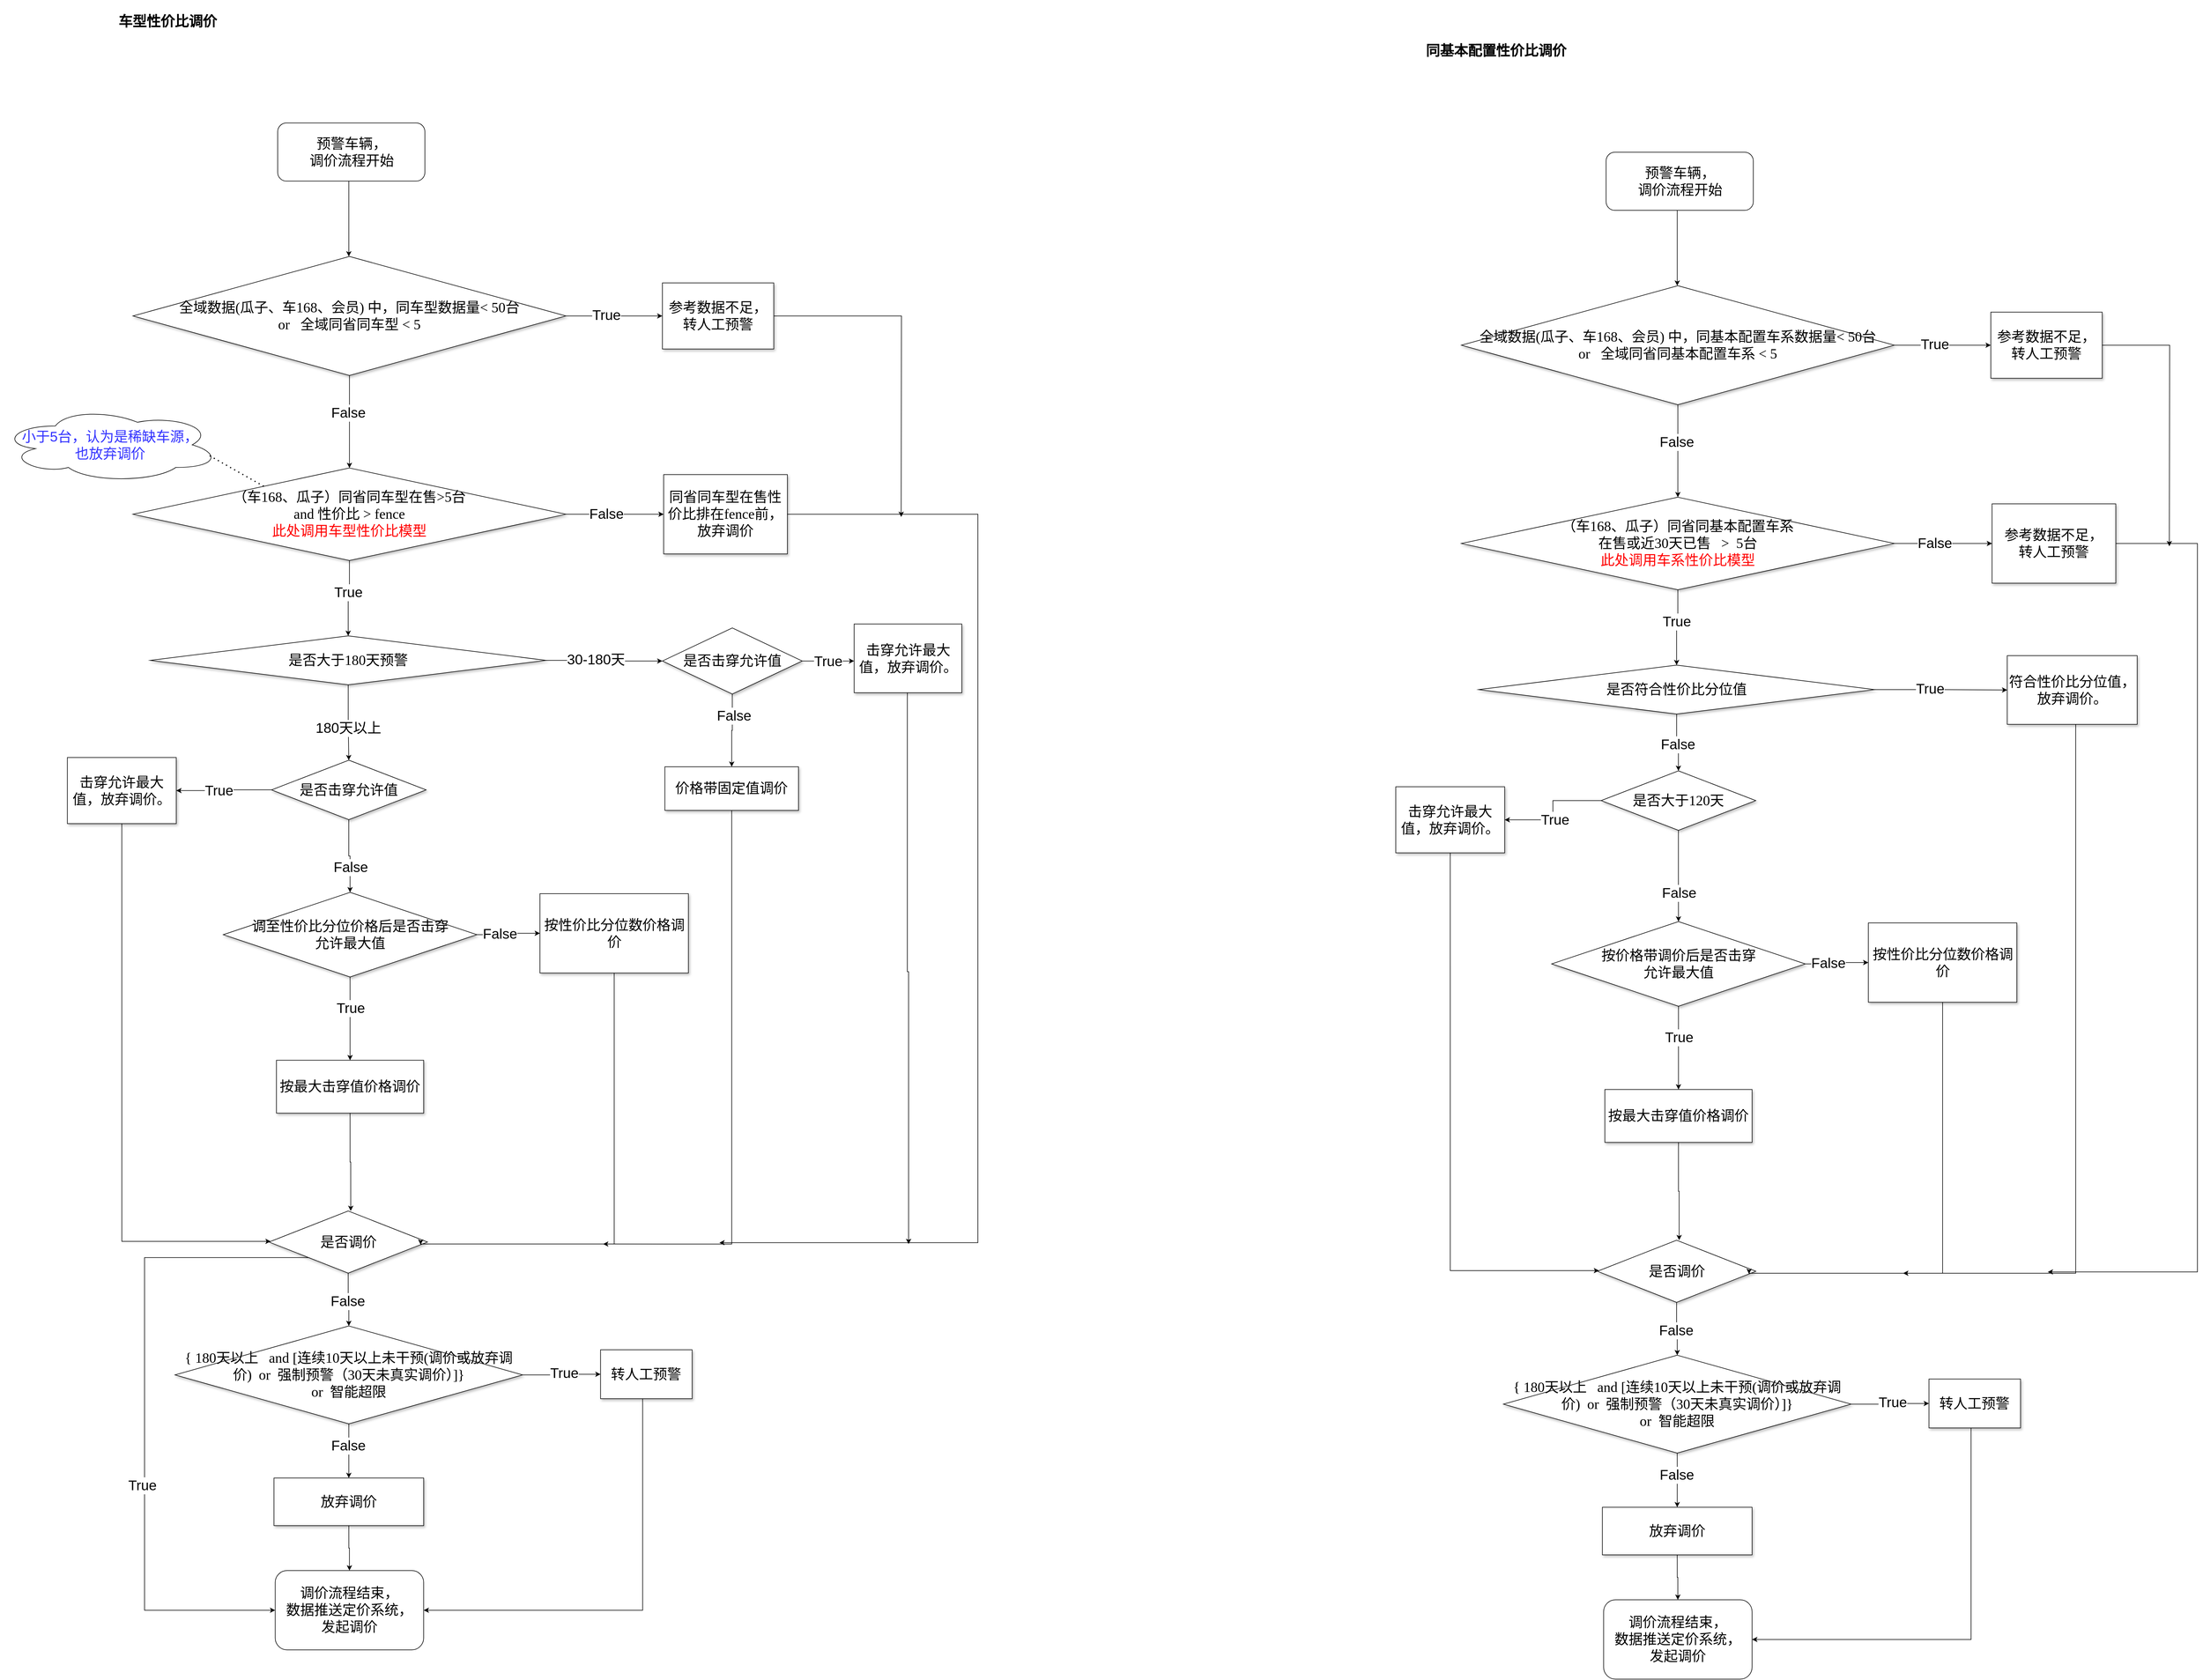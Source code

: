 <mxfile version="20.5.1" type="github">
  <diagram name="Page-1" id="edf60f1a-56cd-e834-aa8a-f176f3a09ee4">
    <mxGraphModel dx="1878" dy="873" grid="0" gridSize="10" guides="0" tooltips="1" connect="1" arrows="1" fold="1" page="1" pageScale="1" pageWidth="4681" pageHeight="3300" background="none" math="0" shadow="0">
      <root>
        <mxCell id="0" />
        <mxCell id="1" parent="0" />
        <mxCell id="SdQK8n64vFqggOD9HO_l-136" value="" style="group" vertex="1" connectable="0" parent="1">
          <mxGeometry x="263" y="201" width="1670" height="2821" as="geometry" />
        </mxCell>
        <mxCell id="SdQK8n64vFqggOD9HO_l-47" style="edgeStyle=orthogonalEdgeStyle;rounded=0;orthogonalLoop=1;jettySize=auto;html=1;" edge="1" parent="SdQK8n64vFqggOD9HO_l-136" source="CWp8jaPxUyu8LChF4jFp-1">
          <mxGeometry relative="1" as="geometry">
            <mxPoint x="1538.937" y="883.823" as="targetPoint" />
          </mxGeometry>
        </mxCell>
        <mxCell id="CWp8jaPxUyu8LChF4jFp-1" value="&lt;font style=&quot;font-size: 24px;&quot;&gt;参考数据不足，转人工预警&lt;/font&gt;" style="rounded=0;whiteSpace=wrap;html=1;shadow=1;labelBackgroundColor=none;strokeWidth=1;fontFamily=Verdana;fontSize=8;align=center;" parent="SdQK8n64vFqggOD9HO_l-136" vertex="1">
          <mxGeometry x="1130.949" y="483.729" width="190.253" height="113.021" as="geometry" />
        </mxCell>
        <mxCell id="CWp8jaPxUyu8LChF4jFp-14" style="edgeStyle=orthogonalEdgeStyle;rounded=0;orthogonalLoop=1;jettySize=auto;html=1;entryX=0.5;entryY=0;entryDx=0;entryDy=0;" parent="SdQK8n64vFqggOD9HO_l-136" source="CWp8jaPxUyu8LChF4jFp-2" edge="1">
          <mxGeometry relative="1" as="geometry">
            <mxPoint x="596.127" y="800.188" as="targetPoint" />
            <Array as="points">
              <mxPoint x="596.127" y="754.979" />
              <mxPoint x="596.127" y="754.979" />
            </Array>
          </mxGeometry>
        </mxCell>
        <mxCell id="CWp8jaPxUyu8LChF4jFp-15" value="&lt;font style=&quot;font-size: 24px;&quot;&gt;False&lt;/font&gt;" style="edgeLabel;html=1;align=center;verticalAlign=middle;resizable=0;points=[];" parent="CWp8jaPxUyu8LChF4jFp-14" vertex="1" connectable="0">
          <mxGeometry x="-0.309" relative="1" as="geometry">
            <mxPoint x="-2" y="9" as="offset" />
          </mxGeometry>
        </mxCell>
        <mxCell id="CWp8jaPxUyu8LChF4jFp-18" style="edgeStyle=orthogonalEdgeStyle;rounded=0;orthogonalLoop=1;jettySize=auto;html=1;" parent="SdQK8n64vFqggOD9HO_l-136" source="CWp8jaPxUyu8LChF4jFp-2" target="CWp8jaPxUyu8LChF4jFp-1" edge="1">
          <mxGeometry relative="1" as="geometry" />
        </mxCell>
        <mxCell id="CWp8jaPxUyu8LChF4jFp-19" value="&lt;font style=&quot;font-size: 24px;&quot;&gt;True&lt;/font&gt;" style="edgeLabel;html=1;align=center;verticalAlign=middle;resizable=0;points=[];" parent="CWp8jaPxUyu8LChF4jFp-18" vertex="1" connectable="0">
          <mxGeometry x="-0.171" y="1" relative="1" as="geometry">
            <mxPoint as="offset" />
          </mxGeometry>
        </mxCell>
        <mxCell id="CWp8jaPxUyu8LChF4jFp-2" value="&lt;font style=&quot;font-size: 24px;&quot;&gt;全域数据(瓜子、车168、会员) 中，同车型数据量&amp;lt; 50台&lt;br&gt;or&amp;nbsp; &amp;nbsp;全域同省同车型 &amp;lt; 5&lt;/font&gt;" style="rhombus;whiteSpace=wrap;html=1;rounded=0;shadow=1;labelBackgroundColor=none;strokeWidth=1;fontFamily=Verdana;fontSize=8;align=center;" parent="SdQK8n64vFqggOD9HO_l-136" vertex="1">
          <mxGeometry x="226.19" y="438.521" width="739.873" height="203.438" as="geometry" />
        </mxCell>
        <mxCell id="CWp8jaPxUyu8LChF4jFp-9" value="&lt;font style=&quot;font-size: 24px;&quot;&gt;（车168、瓜子）同省同车型在售&amp;gt;5台 &lt;br&gt;and 性价比 &amp;gt; fence&lt;br&gt;&lt;font color=&quot;#ff0000&quot;&gt;此处调用车型性价比模型&lt;/font&gt;&lt;/font&gt;" style="rhombus;whiteSpace=wrap;html=1;rounded=0;shadow=1;labelBackgroundColor=none;strokeWidth=1;fontFamily=Verdana;fontSize=8;align=center;" parent="SdQK8n64vFqggOD9HO_l-136" vertex="1">
          <mxGeometry x="226.19" y="800.188" width="739.873" height="158.229" as="geometry" />
        </mxCell>
        <mxCell id="CWp8jaPxUyu8LChF4jFp-17" value="" style="endArrow=classic;html=1;rounded=0;" parent="SdQK8n64vFqggOD9HO_l-136" edge="1">
          <mxGeometry width="50" height="50" relative="1" as="geometry">
            <mxPoint x="595.07" y="302.896" as="sourcePoint" />
            <mxPoint x="595.07" y="438.521" as="targetPoint" />
          </mxGeometry>
        </mxCell>
        <mxCell id="SdQK8n64vFqggOD9HO_l-41" style="edgeStyle=orthogonalEdgeStyle;rounded=0;orthogonalLoop=1;jettySize=auto;html=1;" edge="1" parent="SdQK8n64vFqggOD9HO_l-136" source="CWp8jaPxUyu8LChF4jFp-23">
          <mxGeometry relative="1" as="geometry">
            <mxPoint x="1228.19" y="2124.792" as="targetPoint" />
            <Array as="points">
              <mxPoint x="1670.0" y="879.302" />
              <mxPoint x="1670.0" y="2124.792" />
            </Array>
          </mxGeometry>
        </mxCell>
        <mxCell id="CWp8jaPxUyu8LChF4jFp-23" value="&lt;font style=&quot;font-size: 24px;&quot;&gt;同省同车型在售性价比排在fence前，放弃调价&lt;/font&gt;" style="rounded=0;whiteSpace=wrap;html=1;shadow=1;labelBackgroundColor=none;strokeWidth=1;fontFamily=Verdana;fontSize=8;align=center;" parent="SdQK8n64vFqggOD9HO_l-136" vertex="1">
          <mxGeometry x="1133.063" y="811.49" width="211.392" height="135.625" as="geometry" />
        </mxCell>
        <mxCell id="CWp8jaPxUyu8LChF4jFp-24" style="edgeStyle=orthogonalEdgeStyle;rounded=0;orthogonalLoop=1;jettySize=auto;html=1;exitX=1;exitY=0.5;exitDx=0;exitDy=0;" parent="SdQK8n64vFqggOD9HO_l-136" source="CWp8jaPxUyu8LChF4jFp-9" target="CWp8jaPxUyu8LChF4jFp-23" edge="1">
          <mxGeometry relative="1" as="geometry">
            <mxPoint x="1008.342" y="879.302" as="sourcePoint" />
          </mxGeometry>
        </mxCell>
        <mxCell id="CWp8jaPxUyu8LChF4jFp-25" value="&lt;font style=&quot;font-size: 24px;&quot;&gt;False&lt;/font&gt;" style="edgeLabel;html=1;align=center;verticalAlign=middle;resizable=0;points=[];" parent="CWp8jaPxUyu8LChF4jFp-24" vertex="1" connectable="0">
          <mxGeometry x="-0.171" y="1" relative="1" as="geometry">
            <mxPoint as="offset" />
          </mxGeometry>
        </mxCell>
        <mxCell id="SdQK8n64vFqggOD9HO_l-1" value="&lt;font style=&quot;font-size: 24px;&quot;&gt;是否大于180天预警&lt;/font&gt;" style="rhombus;whiteSpace=wrap;html=1;rounded=0;shadow=1;labelBackgroundColor=none;strokeWidth=1;fontFamily=Verdana;fontSize=8;align=center;" vertex="1" parent="SdQK8n64vFqggOD9HO_l-136">
          <mxGeometry x="255.785" y="1087.26" width="676.456" height="83.635" as="geometry" />
        </mxCell>
        <mxCell id="CWp8jaPxUyu8LChF4jFp-31" style="edgeStyle=orthogonalEdgeStyle;rounded=0;orthogonalLoop=1;jettySize=auto;html=1;exitX=0.5;exitY=1;exitDx=0;exitDy=0;fontColor=#3333FF;entryX=0.5;entryY=0;entryDx=0;entryDy=0;" parent="SdQK8n64vFqggOD9HO_l-136" source="CWp8jaPxUyu8LChF4jFp-9" edge="1" target="SdQK8n64vFqggOD9HO_l-1">
          <mxGeometry relative="1" as="geometry">
            <mxPoint x="596.127" y="1112.125" as="targetPoint" />
          </mxGeometry>
        </mxCell>
        <mxCell id="CWp8jaPxUyu8LChF4jFp-32" value="&lt;font style=&quot;font-size: 24px;&quot; color=&quot;#000000&quot;&gt;True&lt;/font&gt;" style="edgeLabel;html=1;align=center;verticalAlign=middle;resizable=0;points=[];fontColor=#3333FF;" parent="CWp8jaPxUyu8LChF4jFp-31" vertex="1" connectable="0">
          <mxGeometry x="-0.172" y="-2" relative="1" as="geometry">
            <mxPoint as="offset" />
          </mxGeometry>
        </mxCell>
        <mxCell id="SdQK8n64vFqggOD9HO_l-4" value="&lt;font style=&quot;font-size: 24px;&quot;&gt;是否击穿允许值&lt;/font&gt;" style="rhombus;whiteSpace=wrap;html=1;rounded=0;shadow=1;labelBackgroundColor=none;strokeWidth=1;fontFamily=Verdana;fontSize=8;align=center;" vertex="1" parent="SdQK8n64vFqggOD9HO_l-136">
          <mxGeometry x="1130.949" y="1073.698" width="238.873" height="113.021" as="geometry" />
        </mxCell>
        <mxCell id="SdQK8n64vFqggOD9HO_l-5" value="" style="edgeStyle=orthogonalEdgeStyle;rounded=0;orthogonalLoop=1;jettySize=auto;html=1;" edge="1" parent="SdQK8n64vFqggOD9HO_l-136" source="SdQK8n64vFqggOD9HO_l-1" target="SdQK8n64vFqggOD9HO_l-4">
          <mxGeometry relative="1" as="geometry" />
        </mxCell>
        <mxCell id="SdQK8n64vFqggOD9HO_l-6" value="&lt;font style=&quot;font-size: 24px;&quot;&gt;30-180天&lt;/font&gt;" style="edgeLabel;html=1;align=center;verticalAlign=middle;resizable=0;points=[];" vertex="1" connectable="0" parent="SdQK8n64vFqggOD9HO_l-5">
          <mxGeometry x="-0.256" relative="1" as="geometry">
            <mxPoint x="10" y="-1" as="offset" />
          </mxGeometry>
        </mxCell>
        <mxCell id="SdQK8n64vFqggOD9HO_l-44" style="edgeStyle=orthogonalEdgeStyle;rounded=0;orthogonalLoop=1;jettySize=auto;html=1;" edge="1" parent="SdQK8n64vFqggOD9HO_l-136" source="SdQK8n64vFqggOD9HO_l-7">
          <mxGeometry relative="1" as="geometry">
            <mxPoint x="1551.62" y="2127.052" as="targetPoint" />
            <Array as="points">
              <mxPoint x="1549.506" y="1661.406" />
            </Array>
          </mxGeometry>
        </mxCell>
        <mxCell id="SdQK8n64vFqggOD9HO_l-7" value="&lt;font style=&quot;font-size: 24px;&quot;&gt;击穿允许最大值，放弃调价。&lt;/font&gt;" style="whiteSpace=wrap;html=1;fontSize=8;fontFamily=Verdana;rounded=0;shadow=1;labelBackgroundColor=none;strokeWidth=1;" vertex="1" parent="SdQK8n64vFqggOD9HO_l-136">
          <mxGeometry x="1458.608" y="1066.917" width="183.911" height="117.542" as="geometry" />
        </mxCell>
        <mxCell id="SdQK8n64vFqggOD9HO_l-8" value="" style="edgeStyle=orthogonalEdgeStyle;rounded=0;orthogonalLoop=1;jettySize=auto;html=1;" edge="1" parent="SdQK8n64vFqggOD9HO_l-136" source="SdQK8n64vFqggOD9HO_l-4" target="SdQK8n64vFqggOD9HO_l-7">
          <mxGeometry relative="1" as="geometry">
            <Array as="points">
              <mxPoint x="1473.405" y="1130.208" />
              <mxPoint x="1473.405" y="1130.208" />
            </Array>
          </mxGeometry>
        </mxCell>
        <mxCell id="SdQK8n64vFqggOD9HO_l-12" value="&lt;font style=&quot;font-size: 24px;&quot;&gt;True&lt;/font&gt;" style="edgeLabel;html=1;align=center;verticalAlign=middle;resizable=0;points=[];" vertex="1" connectable="0" parent="SdQK8n64vFqggOD9HO_l-8">
          <mxGeometry x="0.283" relative="1" as="geometry">
            <mxPoint x="-13" y="1" as="offset" />
          </mxGeometry>
        </mxCell>
        <mxCell id="SdQK8n64vFqggOD9HO_l-40" style="edgeStyle=orthogonalEdgeStyle;rounded=0;orthogonalLoop=1;jettySize=auto;html=1;" edge="1" parent="SdQK8n64vFqggOD9HO_l-136" source="SdQK8n64vFqggOD9HO_l-9">
          <mxGeometry relative="1" as="geometry">
            <mxPoint x="1029.481" y="2127.052" as="targetPoint" />
            <Array as="points">
              <mxPoint x="1249.329" y="1885.188" />
              <mxPoint x="1249.329" y="1885.188" />
            </Array>
          </mxGeometry>
        </mxCell>
        <mxCell id="SdQK8n64vFqggOD9HO_l-9" value="&lt;font style=&quot;font-size: 24px;&quot;&gt;价格带固定值调价&lt;/font&gt;" style="whiteSpace=wrap;html=1;fontSize=8;fontFamily=Verdana;rounded=0;shadow=1;labelBackgroundColor=none;strokeWidth=1;" vertex="1" parent="SdQK8n64vFqggOD9HO_l-136">
          <mxGeometry x="1135.177" y="1311.042" width="228.304" height="74.594" as="geometry" />
        </mxCell>
        <mxCell id="SdQK8n64vFqggOD9HO_l-10" value="" style="edgeStyle=orthogonalEdgeStyle;rounded=0;orthogonalLoop=1;jettySize=auto;html=1;" edge="1" parent="SdQK8n64vFqggOD9HO_l-136" source="SdQK8n64vFqggOD9HO_l-4" target="SdQK8n64vFqggOD9HO_l-9">
          <mxGeometry relative="1" as="geometry" />
        </mxCell>
        <mxCell id="SdQK8n64vFqggOD9HO_l-13" value="&lt;font style=&quot;font-size: 24px;&quot;&gt;False&lt;/font&gt;" style="edgeLabel;html=1;align=center;verticalAlign=middle;resizable=0;points=[];" vertex="1" connectable="0" parent="SdQK8n64vFqggOD9HO_l-10">
          <mxGeometry x="-0.409" y="2" relative="1" as="geometry">
            <mxPoint as="offset" />
          </mxGeometry>
        </mxCell>
        <mxCell id="SdQK8n64vFqggOD9HO_l-15" value="&lt;font style=&quot;font-size: 24px;&quot;&gt;预警车辆，&lt;br&gt;调价流程开始&lt;/font&gt;" style="rounded=1;whiteSpace=wrap;html=1;" vertex="1" parent="SdQK8n64vFqggOD9HO_l-136">
          <mxGeometry x="473.519" y="210.219" width="251.557" height="99.458" as="geometry" />
        </mxCell>
        <mxCell id="SdQK8n64vFqggOD9HO_l-16" value="&lt;font style=&quot;font-size: 24px;&quot;&gt;是否击穿允许值&lt;/font&gt;" style="rhombus;whiteSpace=wrap;html=1;rounded=0;shadow=1;labelBackgroundColor=none;strokeWidth=1;fontFamily=Verdana;fontSize=8;align=center;" vertex="1" parent="SdQK8n64vFqggOD9HO_l-136">
          <mxGeometry x="462.949" y="1299.74" width="264.241" height="101.719" as="geometry" />
        </mxCell>
        <mxCell id="SdQK8n64vFqggOD9HO_l-17" value="" style="edgeStyle=orthogonalEdgeStyle;rounded=0;orthogonalLoop=1;jettySize=auto;html=1;" edge="1" parent="SdQK8n64vFqggOD9HO_l-136" source="SdQK8n64vFqggOD9HO_l-1" target="SdQK8n64vFqggOD9HO_l-16">
          <mxGeometry relative="1" as="geometry" />
        </mxCell>
        <mxCell id="SdQK8n64vFqggOD9HO_l-20" value="&lt;font style=&quot;font-size: 24px;&quot;&gt;180天以上&lt;/font&gt;" style="edgeLabel;html=1;align=center;verticalAlign=middle;resizable=0;points=[];" vertex="1" connectable="0" parent="SdQK8n64vFqggOD9HO_l-17">
          <mxGeometry x="0.35" y="-2" relative="1" as="geometry">
            <mxPoint x="1" y="-13" as="offset" />
          </mxGeometry>
        </mxCell>
        <mxCell id="SdQK8n64vFqggOD9HO_l-21" value="&lt;font style=&quot;font-size: 24px;&quot;&gt;击穿允许最大值，放弃调价。&lt;/font&gt;" style="whiteSpace=wrap;html=1;fontSize=8;fontFamily=Verdana;rounded=0;shadow=1;labelBackgroundColor=none;strokeWidth=1;" vertex="1" parent="SdQK8n64vFqggOD9HO_l-136">
          <mxGeometry x="114.152" y="1295.219" width="186.025" height="113.021" as="geometry" />
        </mxCell>
        <mxCell id="SdQK8n64vFqggOD9HO_l-22" value="" style="edgeStyle=orthogonalEdgeStyle;rounded=0;orthogonalLoop=1;jettySize=auto;html=1;" edge="1" parent="SdQK8n64vFqggOD9HO_l-136" source="SdQK8n64vFqggOD9HO_l-16" target="SdQK8n64vFqggOD9HO_l-21">
          <mxGeometry relative="1" as="geometry" />
        </mxCell>
        <mxCell id="SdQK8n64vFqggOD9HO_l-24" value="&lt;font style=&quot;font-size: 24px;&quot;&gt;True&lt;/font&gt;" style="edgeLabel;html=1;align=center;verticalAlign=middle;resizable=0;points=[];" vertex="1" connectable="0" parent="SdQK8n64vFqggOD9HO_l-22">
          <mxGeometry x="0.269" y="2" relative="1" as="geometry">
            <mxPoint x="13" y="-2" as="offset" />
          </mxGeometry>
        </mxCell>
        <mxCell id="SdQK8n64vFqggOD9HO_l-25" value="&lt;font style=&quot;font-size: 24px;&quot;&gt;调至性价比分位价格后是否击穿&lt;br&gt;允许最大值&lt;/font&gt;" style="rhombus;whiteSpace=wrap;html=1;rounded=0;shadow=1;labelBackgroundColor=none;strokeWidth=1;fontFamily=Verdana;fontSize=8;align=center;" vertex="1" parent="SdQK8n64vFqggOD9HO_l-136">
          <mxGeometry x="380.506" y="1525.781" width="433.354" height="144.667" as="geometry" />
        </mxCell>
        <mxCell id="SdQK8n64vFqggOD9HO_l-26" value="" style="edgeStyle=orthogonalEdgeStyle;rounded=0;orthogonalLoop=1;jettySize=auto;html=1;" edge="1" parent="SdQK8n64vFqggOD9HO_l-136" source="SdQK8n64vFqggOD9HO_l-16" target="SdQK8n64vFqggOD9HO_l-25">
          <mxGeometry relative="1" as="geometry" />
        </mxCell>
        <mxCell id="SdQK8n64vFqggOD9HO_l-28" value="&lt;font style=&quot;font-size: 24px;&quot;&gt;False&lt;/font&gt;" style="edgeLabel;html=1;align=center;verticalAlign=middle;resizable=0;points=[];" vertex="1" connectable="0" parent="SdQK8n64vFqggOD9HO_l-26">
          <mxGeometry x="0.619" y="2" relative="1" as="geometry">
            <mxPoint x="-1" y="-19" as="offset" />
          </mxGeometry>
        </mxCell>
        <mxCell id="SdQK8n64vFqggOD9HO_l-29" value="&lt;font style=&quot;font-size: 24px;&quot;&gt;按性价比分位数价格调价&lt;/font&gt;" style="whiteSpace=wrap;html=1;fontSize=8;fontFamily=Verdana;rounded=0;shadow=1;labelBackgroundColor=none;strokeWidth=1;" vertex="1" parent="SdQK8n64vFqggOD9HO_l-136">
          <mxGeometry x="921.671" y="1528.042" width="253.671" height="135.625" as="geometry" />
        </mxCell>
        <mxCell id="SdQK8n64vFqggOD9HO_l-30" value="" style="edgeStyle=orthogonalEdgeStyle;rounded=0;orthogonalLoop=1;jettySize=auto;html=1;" edge="1" parent="SdQK8n64vFqggOD9HO_l-136" source="SdQK8n64vFqggOD9HO_l-25" target="SdQK8n64vFqggOD9HO_l-29">
          <mxGeometry relative="1" as="geometry" />
        </mxCell>
        <mxCell id="SdQK8n64vFqggOD9HO_l-33" value="&lt;font style=&quot;font-size: 24px;&quot;&gt;False&lt;/font&gt;" style="edgeLabel;html=1;align=center;verticalAlign=middle;resizable=0;points=[];" vertex="1" connectable="0" parent="SdQK8n64vFqggOD9HO_l-30">
          <mxGeometry x="-0.42" y="-4" relative="1" as="geometry">
            <mxPoint x="7" y="-5" as="offset" />
          </mxGeometry>
        </mxCell>
        <mxCell id="SdQK8n64vFqggOD9HO_l-31" value="&lt;font style=&quot;font-size: 24px;&quot;&gt;按最大击穿值价格调价&lt;/font&gt;" style="whiteSpace=wrap;html=1;fontSize=8;fontFamily=Verdana;rounded=0;shadow=1;labelBackgroundColor=none;strokeWidth=1;" vertex="1" parent="SdQK8n64vFqggOD9HO_l-136">
          <mxGeometry x="471.405" y="1812.854" width="251.557" height="90.417" as="geometry" />
        </mxCell>
        <mxCell id="SdQK8n64vFqggOD9HO_l-32" value="" style="edgeStyle=orthogonalEdgeStyle;rounded=0;orthogonalLoop=1;jettySize=auto;html=1;" edge="1" parent="SdQK8n64vFqggOD9HO_l-136" source="SdQK8n64vFqggOD9HO_l-25" target="SdQK8n64vFqggOD9HO_l-31">
          <mxGeometry relative="1" as="geometry" />
        </mxCell>
        <mxCell id="SdQK8n64vFqggOD9HO_l-35" value="&lt;font style=&quot;font-size: 24px;&quot;&gt;True&lt;/font&gt;" style="edgeLabel;html=1;align=center;verticalAlign=middle;resizable=0;points=[];" vertex="1" connectable="0" parent="SdQK8n64vFqggOD9HO_l-32">
          <mxGeometry x="-0.381" y="2" relative="1" as="geometry">
            <mxPoint x="-1" y="9" as="offset" />
          </mxGeometry>
        </mxCell>
        <mxCell id="SdQK8n64vFqggOD9HO_l-51" value="&lt;font style=&quot;font-size: 24px;&quot;&gt;是否调价&lt;/font&gt;" style="rhombus;whiteSpace=wrap;html=1;rounded=0;shadow=1;labelBackgroundColor=none;strokeWidth=1;fontFamily=Verdana;fontSize=8;align=center;" vertex="1" parent="SdQK8n64vFqggOD9HO_l-136">
          <mxGeometry x="458.722" y="2070.542" width="270.582" height="106.24" as="geometry" />
        </mxCell>
        <mxCell id="SdQK8n64vFqggOD9HO_l-38" style="edgeStyle=orthogonalEdgeStyle;rounded=0;orthogonalLoop=1;jettySize=auto;html=1;exitX=0.5;exitY=1;exitDx=0;exitDy=0;" edge="1" parent="SdQK8n64vFqggOD9HO_l-136" source="SdQK8n64vFqggOD9HO_l-21" target="SdQK8n64vFqggOD9HO_l-51">
          <mxGeometry relative="1" as="geometry">
            <mxPoint x="401.646" y="2122.531" as="targetPoint" />
            <Array as="points">
              <mxPoint x="207.165" y="2122.531" />
            </Array>
          </mxGeometry>
        </mxCell>
        <mxCell id="SdQK8n64vFqggOD9HO_l-39" style="edgeStyle=orthogonalEdgeStyle;rounded=0;orthogonalLoop=1;jettySize=auto;html=1;entryX=0.957;entryY=0.542;entryDx=0;entryDy=0;entryPerimeter=0;" edge="1" parent="SdQK8n64vFqggOD9HO_l-136" source="SdQK8n64vFqggOD9HO_l-29" target="SdQK8n64vFqggOD9HO_l-51">
          <mxGeometry relative="1" as="geometry">
            <mxPoint x="724.019" y="2129.312" as="targetPoint" />
            <Array as="points">
              <mxPoint x="1048.506" y="2127.052" />
            </Array>
          </mxGeometry>
        </mxCell>
        <mxCell id="SdQK8n64vFqggOD9HO_l-37" value="" style="edgeStyle=orthogonalEdgeStyle;rounded=0;orthogonalLoop=1;jettySize=auto;html=1;entryX=0.516;entryY=0;entryDx=0;entryDy=0;entryPerimeter=0;" edge="1" parent="SdQK8n64vFqggOD9HO_l-136" source="SdQK8n64vFqggOD9HO_l-31" target="SdQK8n64vFqggOD9HO_l-51">
          <mxGeometry relative="1" as="geometry">
            <mxPoint x="597.184" y="2061.5" as="targetPoint" />
          </mxGeometry>
        </mxCell>
        <mxCell id="SdQK8n64vFqggOD9HO_l-57" value="&lt;span style=&quot;&quot;&gt;&lt;font style=&quot;font-size: 24px;&quot;&gt;{ 180天以上&amp;nbsp; &amp;nbsp;and [连续10天以上未干预(调价或放弃调价)&amp;nbsp; or&amp;nbsp; 强制预警（30天未真实调价）]}&lt;br&gt;or&amp;nbsp; 智能超限&lt;/font&gt;&lt;br&gt;&lt;/span&gt;" style="rhombus;whiteSpace=wrap;html=1;rounded=0;shadow=1;labelBackgroundColor=none;strokeWidth=1;fontFamily=Verdana;fontSize=8;align=center;" vertex="1" parent="SdQK8n64vFqggOD9HO_l-136">
          <mxGeometry x="298.063" y="2267.198" width="594.013" height="167.271" as="geometry" />
        </mxCell>
        <mxCell id="SdQK8n64vFqggOD9HO_l-54" value="" style="edgeStyle=orthogonalEdgeStyle;rounded=0;orthogonalLoop=1;jettySize=auto;html=1;entryX=0.5;entryY=0;entryDx=0;entryDy=0;" edge="1" parent="SdQK8n64vFqggOD9HO_l-136" source="SdQK8n64vFqggOD9HO_l-51" target="SdQK8n64vFqggOD9HO_l-57">
          <mxGeometry relative="1" as="geometry">
            <mxPoint x="594.472" y="2294.323" as="targetPoint" />
          </mxGeometry>
        </mxCell>
        <mxCell id="SdQK8n64vFqggOD9HO_l-55" value="&lt;font style=&quot;font-size: 24px;&quot;&gt;False&lt;/font&gt;" style="edgeLabel;html=1;align=center;verticalAlign=middle;resizable=0;points=[];" vertex="1" connectable="0" parent="SdQK8n64vFqggOD9HO_l-54">
          <mxGeometry x="0.308" y="-2" relative="1" as="geometry">
            <mxPoint y="-11" as="offset" />
          </mxGeometry>
        </mxCell>
        <mxCell id="SdQK8n64vFqggOD9HO_l-58" value="&lt;font style=&quot;font-size: 24px;&quot;&gt;转人工预警&lt;/font&gt;" style="whiteSpace=wrap;html=1;fontSize=8;fontFamily=Verdana;rounded=0;shadow=1;labelBackgroundColor=none;strokeWidth=1;" vertex="1" parent="SdQK8n64vFqggOD9HO_l-136">
          <mxGeometry x="1025.253" y="2307.885" width="156.43" height="83.635" as="geometry" />
        </mxCell>
        <mxCell id="SdQK8n64vFqggOD9HO_l-59" value="" style="edgeStyle=orthogonalEdgeStyle;rounded=0;orthogonalLoop=1;jettySize=auto;html=1;" edge="1" parent="SdQK8n64vFqggOD9HO_l-136" source="SdQK8n64vFqggOD9HO_l-57" target="SdQK8n64vFqggOD9HO_l-58">
          <mxGeometry relative="1" as="geometry" />
        </mxCell>
        <mxCell id="SdQK8n64vFqggOD9HO_l-62" value="&lt;font style=&quot;font-size: 24px;&quot;&gt;True&lt;/font&gt;" style="edgeLabel;html=1;align=center;verticalAlign=middle;resizable=0;points=[];" vertex="1" connectable="0" parent="SdQK8n64vFqggOD9HO_l-59">
          <mxGeometry x="0.165" y="2" relative="1" as="geometry">
            <mxPoint x="-7" as="offset" />
          </mxGeometry>
        </mxCell>
        <mxCell id="SdQK8n64vFqggOD9HO_l-60" value="&lt;font style=&quot;font-size: 24px;&quot;&gt;放弃调价&lt;/font&gt;" style="whiteSpace=wrap;html=1;fontSize=8;fontFamily=Verdana;rounded=0;shadow=1;labelBackgroundColor=none;strokeWidth=1;" vertex="1" parent="SdQK8n64vFqggOD9HO_l-136">
          <mxGeometry x="467.177" y="2527.146" width="255.785" height="81.375" as="geometry" />
        </mxCell>
        <mxCell id="SdQK8n64vFqggOD9HO_l-61" value="" style="edgeStyle=orthogonalEdgeStyle;rounded=0;orthogonalLoop=1;jettySize=auto;html=1;" edge="1" parent="SdQK8n64vFqggOD9HO_l-136" source="SdQK8n64vFqggOD9HO_l-57" target="SdQK8n64vFqggOD9HO_l-60">
          <mxGeometry relative="1" as="geometry" />
        </mxCell>
        <mxCell id="SdQK8n64vFqggOD9HO_l-63" value="&lt;font style=&quot;font-size: 24px;&quot;&gt;False&lt;/font&gt;" style="edgeLabel;html=1;align=center;verticalAlign=middle;resizable=0;points=[];" vertex="1" connectable="0" parent="SdQK8n64vFqggOD9HO_l-61">
          <mxGeometry x="-0.287" y="3" relative="1" as="geometry">
            <mxPoint x="-4" y="4" as="offset" />
          </mxGeometry>
        </mxCell>
        <mxCell id="SdQK8n64vFqggOD9HO_l-65" value="&lt;font style=&quot;font-size: 24px;&quot;&gt;调价流程结束，&lt;br&gt;数据推送定价系统，&lt;br&gt;发起调价&lt;/font&gt;" style="rounded=1;whiteSpace=wrap;html=1;" vertex="1" parent="SdQK8n64vFqggOD9HO_l-136">
          <mxGeometry x="469.291" y="2685.375" width="253.671" height="135.625" as="geometry" />
        </mxCell>
        <mxCell id="SdQK8n64vFqggOD9HO_l-69" style="edgeStyle=orthogonalEdgeStyle;rounded=0;orthogonalLoop=1;jettySize=auto;html=1;entryX=1;entryY=0.5;entryDx=0;entryDy=0;" edge="1" parent="SdQK8n64vFqggOD9HO_l-136" source="SdQK8n64vFqggOD9HO_l-58" target="SdQK8n64vFqggOD9HO_l-65">
          <mxGeometry relative="1" as="geometry">
            <Array as="points">
              <mxPoint x="1097.127" y="2753.188" />
            </Array>
          </mxGeometry>
        </mxCell>
        <mxCell id="SdQK8n64vFqggOD9HO_l-66" style="edgeStyle=orthogonalEdgeStyle;rounded=0;orthogonalLoop=1;jettySize=auto;html=1;exitX=0.5;exitY=1;exitDx=0;exitDy=0;entryX=0.5;entryY=0;entryDx=0;entryDy=0;" edge="1" parent="SdQK8n64vFqggOD9HO_l-136" source="SdQK8n64vFqggOD9HO_l-60" target="SdQK8n64vFqggOD9HO_l-65">
          <mxGeometry relative="1" as="geometry" />
        </mxCell>
        <mxCell id="SdQK8n64vFqggOD9HO_l-132" value="&lt;font style=&quot;font-size: 24px;&quot;&gt;&lt;span style=&quot;color: rgb(51, 51, 255);&quot;&gt;小于5台，认为是稀缺车源，&lt;/span&gt;&lt;br style=&quot;color: rgb(51, 51, 255);&quot;&gt;&lt;span style=&quot;color: rgb(51, 51, 255);&quot;&gt;也放弃调价&lt;/span&gt;&lt;/font&gt;" style="ellipse;shape=cloud;whiteSpace=wrap;html=1;fontColor=#FF0000;" vertex="1" parent="SdQK8n64vFqggOD9HO_l-136">
          <mxGeometry y="696.208" width="374.165" height="128.844" as="geometry" />
        </mxCell>
        <mxCell id="SdQK8n64vFqggOD9HO_l-133" value="" style="endArrow=none;dashed=1;html=1;dashPattern=1 3;strokeWidth=2;rounded=0;fontColor=#FF0000;exitX=0.955;exitY=0.645;exitDx=0;exitDy=0;exitPerimeter=0;entryX=0.306;entryY=0.208;entryDx=0;entryDy=0;entryPerimeter=0;" edge="1" parent="SdQK8n64vFqggOD9HO_l-136" source="SdQK8n64vFqggOD9HO_l-132" target="CWp8jaPxUyu8LChF4jFp-9">
          <mxGeometry width="50" height="50" relative="1" as="geometry">
            <mxPoint x="401.646" y="818.271" as="sourcePoint" />
            <mxPoint x="507.342" y="705.25" as="targetPoint" />
          </mxGeometry>
        </mxCell>
        <mxCell id="SdQK8n64vFqggOD9HO_l-134" value="&lt;h1&gt;&lt;font color=&quot;#000000&quot;&gt;车型性价比调价&lt;/font&gt;&lt;/h1&gt;" style="text;html=1;align=center;verticalAlign=middle;resizable=0;points=[];autosize=1;strokeColor=none;fillColor=none;fontColor=#FF0000;" vertex="1" parent="SdQK8n64vFqggOD9HO_l-136">
          <mxGeometry x="192.367" width="186" height="73" as="geometry" />
        </mxCell>
        <mxCell id="SdQK8n64vFqggOD9HO_l-327" style="edgeStyle=orthogonalEdgeStyle;rounded=0;orthogonalLoop=1;jettySize=auto;html=1;exitX=0;exitY=1;exitDx=0;exitDy=0;fontSize=24;fontColor=#000000;entryX=0;entryY=0.5;entryDx=0;entryDy=0;" edge="1" parent="SdQK8n64vFqggOD9HO_l-136" source="SdQK8n64vFqggOD9HO_l-51" target="SdQK8n64vFqggOD9HO_l-65">
          <mxGeometry relative="1" as="geometry">
            <mxPoint x="234" y="2748" as="targetPoint" />
            <Array as="points">
              <mxPoint x="246" y="2150" />
              <mxPoint x="246" y="2753" />
            </Array>
          </mxGeometry>
        </mxCell>
        <mxCell id="SdQK8n64vFqggOD9HO_l-328" value="True" style="edgeLabel;html=1;align=center;verticalAlign=middle;resizable=0;points=[];fontSize=24;fontColor=#000000;" vertex="1" connectable="0" parent="SdQK8n64vFqggOD9HO_l-327">
          <mxGeometry x="0.21" y="-4" relative="1" as="geometry">
            <mxPoint as="offset" />
          </mxGeometry>
        </mxCell>
        <mxCell id="SdQK8n64vFqggOD9HO_l-263" style="edgeStyle=orthogonalEdgeStyle;rounded=0;orthogonalLoop=1;jettySize=auto;html=1;" edge="1" parent="1" source="SdQK8n64vFqggOD9HO_l-264">
          <mxGeometry relative="1" as="geometry">
            <mxPoint x="3969" y="1135" as="targetPoint" />
          </mxGeometry>
        </mxCell>
        <mxCell id="SdQK8n64vFqggOD9HO_l-264" value="&lt;font style=&quot;font-size: 24px;&quot;&gt;参考数据不足，转人工预警&lt;/font&gt;" style="rounded=0;whiteSpace=wrap;html=1;shadow=1;labelBackgroundColor=none;strokeWidth=1;fontFamily=Verdana;fontSize=8;align=center;" vertex="1" parent="1">
          <mxGeometry x="3663.949" y="734.729" width="190.253" height="113.021" as="geometry" />
        </mxCell>
        <mxCell id="SdQK8n64vFqggOD9HO_l-265" style="edgeStyle=orthogonalEdgeStyle;rounded=0;orthogonalLoop=1;jettySize=auto;html=1;entryX=0.5;entryY=0;entryDx=0;entryDy=0;" edge="1" parent="1" source="SdQK8n64vFqggOD9HO_l-269">
          <mxGeometry relative="1" as="geometry">
            <mxPoint x="3129.127" y="1051.188" as="targetPoint" />
            <Array as="points">
              <mxPoint x="3129.127" y="1005.979" />
              <mxPoint x="3129.127" y="1005.979" />
            </Array>
          </mxGeometry>
        </mxCell>
        <mxCell id="SdQK8n64vFqggOD9HO_l-266" value="&lt;font style=&quot;font-size: 24px;&quot;&gt;False&lt;/font&gt;" style="edgeLabel;html=1;align=center;verticalAlign=middle;resizable=0;points=[];" vertex="1" connectable="0" parent="SdQK8n64vFqggOD9HO_l-265">
          <mxGeometry x="-0.309" relative="1" as="geometry">
            <mxPoint x="-2" y="9" as="offset" />
          </mxGeometry>
        </mxCell>
        <mxCell id="SdQK8n64vFqggOD9HO_l-267" style="edgeStyle=orthogonalEdgeStyle;rounded=0;orthogonalLoop=1;jettySize=auto;html=1;" edge="1" parent="1" source="SdQK8n64vFqggOD9HO_l-269" target="SdQK8n64vFqggOD9HO_l-264">
          <mxGeometry relative="1" as="geometry" />
        </mxCell>
        <mxCell id="SdQK8n64vFqggOD9HO_l-268" value="&lt;font style=&quot;font-size: 24px;&quot;&gt;True&lt;/font&gt;" style="edgeLabel;html=1;align=center;verticalAlign=middle;resizable=0;points=[];" vertex="1" connectable="0" parent="SdQK8n64vFqggOD9HO_l-267">
          <mxGeometry x="-0.171" y="1" relative="1" as="geometry">
            <mxPoint as="offset" />
          </mxGeometry>
        </mxCell>
        <mxCell id="SdQK8n64vFqggOD9HO_l-269" value="&lt;font style=&quot;font-size: 24px;&quot;&gt;全域数据(瓜子、车168、会员) 中，同基本配置车系数据量&amp;lt; 50台&lt;br&gt;or&amp;nbsp; &amp;nbsp;全域同省同基本配置车系&amp;nbsp;&amp;lt; 5&lt;/font&gt;" style="rhombus;whiteSpace=wrap;html=1;rounded=0;shadow=1;labelBackgroundColor=none;strokeWidth=1;fontFamily=Verdana;fontSize=8;align=center;" vertex="1" parent="1">
          <mxGeometry x="2759.19" y="689.521" width="739.873" height="203.438" as="geometry" />
        </mxCell>
        <mxCell id="SdQK8n64vFqggOD9HO_l-270" value="&lt;font style=&quot;font-size: 24px;&quot;&gt;（车168、瓜子）同省同基本配置车系&lt;br&gt;在售或近30天已售&amp;nbsp; &amp;nbsp;&amp;gt;&amp;nbsp; 5台&lt;br&gt;&lt;font color=&quot;#ff0000&quot;&gt;此处调用车系性价比模型&lt;/font&gt;&lt;/font&gt;" style="rhombus;whiteSpace=wrap;html=1;rounded=0;shadow=1;labelBackgroundColor=none;strokeWidth=1;fontFamily=Verdana;fontSize=8;align=center;" vertex="1" parent="1">
          <mxGeometry x="2759.19" y="1051.188" width="739.873" height="158.229" as="geometry" />
        </mxCell>
        <mxCell id="SdQK8n64vFqggOD9HO_l-271" value="" style="endArrow=classic;html=1;rounded=0;" edge="1" parent="1">
          <mxGeometry width="50" height="50" relative="1" as="geometry">
            <mxPoint x="3128.07" y="553.896" as="sourcePoint" />
            <mxPoint x="3128.07" y="689.521" as="targetPoint" />
          </mxGeometry>
        </mxCell>
        <mxCell id="SdQK8n64vFqggOD9HO_l-272" style="edgeStyle=orthogonalEdgeStyle;rounded=0;orthogonalLoop=1;jettySize=auto;html=1;" edge="1" parent="1" source="SdQK8n64vFqggOD9HO_l-273">
          <mxGeometry relative="1" as="geometry">
            <mxPoint x="3761.19" y="2375.792" as="targetPoint" />
            <Array as="points">
              <mxPoint x="4017" y="1130" />
              <mxPoint x="4017" y="2376" />
            </Array>
          </mxGeometry>
        </mxCell>
        <mxCell id="SdQK8n64vFqggOD9HO_l-273" value="&lt;span style=&quot;font-size: 24px;&quot;&gt;参考数据不足，&lt;br&gt;转人工预警&lt;br&gt;&lt;/span&gt;" style="rounded=0;whiteSpace=wrap;html=1;shadow=1;labelBackgroundColor=none;strokeWidth=1;fontFamily=Verdana;fontSize=8;align=center;" vertex="1" parent="1">
          <mxGeometry x="3666.063" y="1062.49" width="211.392" height="135.625" as="geometry" />
        </mxCell>
        <mxCell id="SdQK8n64vFqggOD9HO_l-274" style="edgeStyle=orthogonalEdgeStyle;rounded=0;orthogonalLoop=1;jettySize=auto;html=1;exitX=1;exitY=0.5;exitDx=0;exitDy=0;" edge="1" parent="1" source="SdQK8n64vFqggOD9HO_l-270" target="SdQK8n64vFqggOD9HO_l-273">
          <mxGeometry relative="1" as="geometry">
            <mxPoint x="3541.342" y="1130.302" as="sourcePoint" />
          </mxGeometry>
        </mxCell>
        <mxCell id="SdQK8n64vFqggOD9HO_l-275" value="&lt;font style=&quot;font-size: 24px;&quot;&gt;False&lt;/font&gt;" style="edgeLabel;html=1;align=center;verticalAlign=middle;resizable=0;points=[];" vertex="1" connectable="0" parent="SdQK8n64vFqggOD9HO_l-274">
          <mxGeometry x="-0.171" y="1" relative="1" as="geometry">
            <mxPoint as="offset" />
          </mxGeometry>
        </mxCell>
        <mxCell id="SdQK8n64vFqggOD9HO_l-276" value="&lt;span style=&quot;font-size: 24px;&quot;&gt;是否符合性价比分位值&lt;/span&gt;" style="rhombus;whiteSpace=wrap;html=1;rounded=0;shadow=1;labelBackgroundColor=none;strokeWidth=1;fontFamily=Verdana;fontSize=8;align=center;" vertex="1" parent="1">
          <mxGeometry x="2788.785" y="1338.26" width="676.456" height="83.635" as="geometry" />
        </mxCell>
        <mxCell id="SdQK8n64vFqggOD9HO_l-277" style="edgeStyle=orthogonalEdgeStyle;rounded=0;orthogonalLoop=1;jettySize=auto;html=1;exitX=0.5;exitY=1;exitDx=0;exitDy=0;fontColor=#3333FF;entryX=0.5;entryY=0;entryDx=0;entryDy=0;" edge="1" parent="1" source="SdQK8n64vFqggOD9HO_l-270" target="SdQK8n64vFqggOD9HO_l-276">
          <mxGeometry relative="1" as="geometry">
            <mxPoint x="3129.127" y="1363.125" as="targetPoint" />
          </mxGeometry>
        </mxCell>
        <mxCell id="SdQK8n64vFqggOD9HO_l-278" value="&lt;font style=&quot;font-size: 24px;&quot; color=&quot;#000000&quot;&gt;True&lt;/font&gt;" style="edgeLabel;html=1;align=center;verticalAlign=middle;resizable=0;points=[];fontColor=#3333FF;" vertex="1" connectable="0" parent="SdQK8n64vFqggOD9HO_l-277">
          <mxGeometry x="-0.172" y="-2" relative="1" as="geometry">
            <mxPoint as="offset" />
          </mxGeometry>
        </mxCell>
        <mxCell id="SdQK8n64vFqggOD9HO_l-280" value="" style="edgeStyle=orthogonalEdgeStyle;rounded=0;orthogonalLoop=1;jettySize=auto;html=1;entryX=0;entryY=0.5;entryDx=0;entryDy=0;" edge="1" parent="1" source="SdQK8n64vFqggOD9HO_l-276" target="SdQK8n64vFqggOD9HO_l-283">
          <mxGeometry relative="1" as="geometry">
            <mxPoint x="3664.037" y="1381.167" as="targetPoint" />
          </mxGeometry>
        </mxCell>
        <mxCell id="SdQK8n64vFqggOD9HO_l-281" value="&lt;span style=&quot;font-size: 24px;&quot;&gt;True&lt;/span&gt;" style="edgeLabel;html=1;align=center;verticalAlign=middle;resizable=0;points=[];" vertex="1" connectable="0" parent="SdQK8n64vFqggOD9HO_l-280">
          <mxGeometry x="-0.256" relative="1" as="geometry">
            <mxPoint x="10" y="-1" as="offset" />
          </mxGeometry>
        </mxCell>
        <mxCell id="SdQK8n64vFqggOD9HO_l-282" style="edgeStyle=orthogonalEdgeStyle;rounded=0;orthogonalLoop=1;jettySize=auto;html=1;" edge="1" parent="1" source="SdQK8n64vFqggOD9HO_l-283">
          <mxGeometry relative="1" as="geometry">
            <mxPoint x="3514" y="2378" as="targetPoint" />
            <Array as="points">
              <mxPoint x="3809" y="2378" />
              <mxPoint x="3585" y="2378" />
            </Array>
          </mxGeometry>
        </mxCell>
        <mxCell id="SdQK8n64vFqggOD9HO_l-283" value="&lt;font style=&quot;font-size: 24px;&quot;&gt;符合性价比分位值，放弃调价。&lt;/font&gt;" style="whiteSpace=wrap;html=1;fontSize=8;fontFamily=Verdana;rounded=0;shadow=1;labelBackgroundColor=none;strokeWidth=1;" vertex="1" parent="1">
          <mxGeometry x="3692" y="1322" width="222" height="117.54" as="geometry" />
        </mxCell>
        <mxCell id="SdQK8n64vFqggOD9HO_l-290" value="&lt;font style=&quot;font-size: 24px;&quot;&gt;预警车辆，&lt;br&gt;调价流程开始&lt;/font&gt;" style="rounded=1;whiteSpace=wrap;html=1;" vertex="1" parent="1">
          <mxGeometry x="3006.519" y="461.219" width="251.557" height="99.458" as="geometry" />
        </mxCell>
        <mxCell id="SdQK8n64vFqggOD9HO_l-291" value="&lt;span style=&quot;font-size: 24px;&quot;&gt;是否大于120天&lt;/span&gt;" style="rhombus;whiteSpace=wrap;html=1;rounded=0;shadow=1;labelBackgroundColor=none;strokeWidth=1;fontFamily=Verdana;fontSize=8;align=center;" vertex="1" parent="1">
          <mxGeometry x="2997.999" y="1519.0" width="264.241" height="101.719" as="geometry" />
        </mxCell>
        <mxCell id="SdQK8n64vFqggOD9HO_l-292" value="" style="edgeStyle=orthogonalEdgeStyle;rounded=0;orthogonalLoop=1;jettySize=auto;html=1;" edge="1" parent="1" source="SdQK8n64vFqggOD9HO_l-276" target="SdQK8n64vFqggOD9HO_l-291">
          <mxGeometry relative="1" as="geometry" />
        </mxCell>
        <mxCell id="SdQK8n64vFqggOD9HO_l-293" value="&lt;font style=&quot;font-size: 24px;&quot;&gt;False&lt;/font&gt;" style="edgeLabel;html=1;align=center;verticalAlign=middle;resizable=0;points=[];" vertex="1" connectable="0" parent="SdQK8n64vFqggOD9HO_l-292">
          <mxGeometry x="0.35" y="-2" relative="1" as="geometry">
            <mxPoint x="1" y="-13" as="offset" />
          </mxGeometry>
        </mxCell>
        <mxCell id="SdQK8n64vFqggOD9HO_l-294" value="&lt;font style=&quot;font-size: 24px;&quot;&gt;击穿允许最大值，放弃调价。&lt;/font&gt;" style="whiteSpace=wrap;html=1;fontSize=8;fontFamily=Verdana;rounded=0;shadow=1;labelBackgroundColor=none;strokeWidth=1;" vertex="1" parent="1">
          <mxGeometry x="2647.152" y="1546.219" width="186.025" height="113.021" as="geometry" />
        </mxCell>
        <mxCell id="SdQK8n64vFqggOD9HO_l-295" value="" style="edgeStyle=orthogonalEdgeStyle;rounded=0;orthogonalLoop=1;jettySize=auto;html=1;" edge="1" parent="1" source="SdQK8n64vFqggOD9HO_l-291" target="SdQK8n64vFqggOD9HO_l-294">
          <mxGeometry relative="1" as="geometry" />
        </mxCell>
        <mxCell id="SdQK8n64vFqggOD9HO_l-296" value="&lt;font style=&quot;font-size: 24px;&quot;&gt;True&lt;/font&gt;" style="edgeLabel;html=1;align=center;verticalAlign=middle;resizable=0;points=[];" vertex="1" connectable="0" parent="SdQK8n64vFqggOD9HO_l-295">
          <mxGeometry x="0.269" y="2" relative="1" as="geometry">
            <mxPoint x="13" y="-2" as="offset" />
          </mxGeometry>
        </mxCell>
        <mxCell id="SdQK8n64vFqggOD9HO_l-297" value="&lt;font style=&quot;font-size: 24px;&quot;&gt;按价格带调价后是否击穿&lt;br&gt;允许最大值&lt;/font&gt;" style="rhombus;whiteSpace=wrap;html=1;rounded=0;shadow=1;labelBackgroundColor=none;strokeWidth=1;fontFamily=Verdana;fontSize=8;align=center;" vertex="1" parent="1">
          <mxGeometry x="2913.506" y="1776.781" width="433.354" height="144.667" as="geometry" />
        </mxCell>
        <mxCell id="SdQK8n64vFqggOD9HO_l-298" value="" style="edgeStyle=orthogonalEdgeStyle;rounded=0;orthogonalLoop=1;jettySize=auto;html=1;" edge="1" parent="1" source="SdQK8n64vFqggOD9HO_l-291" target="SdQK8n64vFqggOD9HO_l-297">
          <mxGeometry relative="1" as="geometry" />
        </mxCell>
        <mxCell id="SdQK8n64vFqggOD9HO_l-299" value="&lt;font style=&quot;font-size: 24px;&quot;&gt;False&lt;/font&gt;" style="edgeLabel;html=1;align=center;verticalAlign=middle;resizable=0;points=[];" vertex="1" connectable="0" parent="SdQK8n64vFqggOD9HO_l-298">
          <mxGeometry x="0.619" y="2" relative="1" as="geometry">
            <mxPoint x="-1" y="-19" as="offset" />
          </mxGeometry>
        </mxCell>
        <mxCell id="SdQK8n64vFqggOD9HO_l-300" value="&lt;font style=&quot;font-size: 24px;&quot;&gt;按性价比分位数价格调价&lt;/font&gt;" style="whiteSpace=wrap;html=1;fontSize=8;fontFamily=Verdana;rounded=0;shadow=1;labelBackgroundColor=none;strokeWidth=1;" vertex="1" parent="1">
          <mxGeometry x="3454.671" y="1779.042" width="253.671" height="135.625" as="geometry" />
        </mxCell>
        <mxCell id="SdQK8n64vFqggOD9HO_l-301" value="" style="edgeStyle=orthogonalEdgeStyle;rounded=0;orthogonalLoop=1;jettySize=auto;html=1;" edge="1" parent="1" source="SdQK8n64vFqggOD9HO_l-297" target="SdQK8n64vFqggOD9HO_l-300">
          <mxGeometry relative="1" as="geometry" />
        </mxCell>
        <mxCell id="SdQK8n64vFqggOD9HO_l-302" value="&lt;font style=&quot;font-size: 24px;&quot;&gt;False&lt;/font&gt;" style="edgeLabel;html=1;align=center;verticalAlign=middle;resizable=0;points=[];" vertex="1" connectable="0" parent="SdQK8n64vFqggOD9HO_l-301">
          <mxGeometry x="-0.42" y="-4" relative="1" as="geometry">
            <mxPoint x="7" y="-5" as="offset" />
          </mxGeometry>
        </mxCell>
        <mxCell id="SdQK8n64vFqggOD9HO_l-303" value="&lt;font style=&quot;font-size: 24px;&quot;&gt;按最大击穿值价格调价&lt;/font&gt;" style="whiteSpace=wrap;html=1;fontSize=8;fontFamily=Verdana;rounded=0;shadow=1;labelBackgroundColor=none;strokeWidth=1;" vertex="1" parent="1">
          <mxGeometry x="3004.405" y="2063.854" width="251.557" height="90.417" as="geometry" />
        </mxCell>
        <mxCell id="SdQK8n64vFqggOD9HO_l-304" value="" style="edgeStyle=orthogonalEdgeStyle;rounded=0;orthogonalLoop=1;jettySize=auto;html=1;" edge="1" parent="1" source="SdQK8n64vFqggOD9HO_l-297" target="SdQK8n64vFqggOD9HO_l-303">
          <mxGeometry relative="1" as="geometry" />
        </mxCell>
        <mxCell id="SdQK8n64vFqggOD9HO_l-305" value="&lt;font style=&quot;font-size: 24px;&quot;&gt;True&lt;/font&gt;" style="edgeLabel;html=1;align=center;verticalAlign=middle;resizable=0;points=[];" vertex="1" connectable="0" parent="SdQK8n64vFqggOD9HO_l-304">
          <mxGeometry x="-0.381" y="2" relative="1" as="geometry">
            <mxPoint x="-1" y="9" as="offset" />
          </mxGeometry>
        </mxCell>
        <mxCell id="SdQK8n64vFqggOD9HO_l-306" value="&lt;font style=&quot;font-size: 24px;&quot;&gt;是否调价&lt;/font&gt;" style="rhombus;whiteSpace=wrap;html=1;rounded=0;shadow=1;labelBackgroundColor=none;strokeWidth=1;fontFamily=Verdana;fontSize=8;align=center;" vertex="1" parent="1">
          <mxGeometry x="2991.722" y="2321.542" width="270.582" height="106.24" as="geometry" />
        </mxCell>
        <mxCell id="SdQK8n64vFqggOD9HO_l-307" style="edgeStyle=orthogonalEdgeStyle;rounded=0;orthogonalLoop=1;jettySize=auto;html=1;exitX=0.5;exitY=1;exitDx=0;exitDy=0;" edge="1" parent="1" source="SdQK8n64vFqggOD9HO_l-294" target="SdQK8n64vFqggOD9HO_l-306">
          <mxGeometry relative="1" as="geometry">
            <mxPoint x="2934.646" y="2373.531" as="targetPoint" />
            <Array as="points">
              <mxPoint x="2740.165" y="2373.531" />
            </Array>
          </mxGeometry>
        </mxCell>
        <mxCell id="SdQK8n64vFqggOD9HO_l-308" style="edgeStyle=orthogonalEdgeStyle;rounded=0;orthogonalLoop=1;jettySize=auto;html=1;entryX=0.957;entryY=0.542;entryDx=0;entryDy=0;entryPerimeter=0;" edge="1" parent="1" source="SdQK8n64vFqggOD9HO_l-300" target="SdQK8n64vFqggOD9HO_l-306">
          <mxGeometry relative="1" as="geometry">
            <mxPoint x="3257.019" y="2380.312" as="targetPoint" />
            <Array as="points">
              <mxPoint x="3581.506" y="2378.052" />
            </Array>
          </mxGeometry>
        </mxCell>
        <mxCell id="SdQK8n64vFqggOD9HO_l-309" value="" style="edgeStyle=orthogonalEdgeStyle;rounded=0;orthogonalLoop=1;jettySize=auto;html=1;entryX=0.516;entryY=0;entryDx=0;entryDy=0;entryPerimeter=0;" edge="1" parent="1" source="SdQK8n64vFqggOD9HO_l-303" target="SdQK8n64vFqggOD9HO_l-306">
          <mxGeometry relative="1" as="geometry">
            <mxPoint x="3130.184" y="2312.5" as="targetPoint" />
          </mxGeometry>
        </mxCell>
        <mxCell id="SdQK8n64vFqggOD9HO_l-310" value="&lt;span style=&quot;&quot;&gt;&lt;font style=&quot;font-size: 24px;&quot;&gt;{ 180天以上&amp;nbsp; &amp;nbsp;and [连续10天以上未干预(调价或放弃调价)&amp;nbsp; or&amp;nbsp; 强制预警（30天未真实调价）]}&lt;br&gt;or&amp;nbsp; 智能超限&lt;/font&gt;&lt;br&gt;&lt;/span&gt;" style="rhombus;whiteSpace=wrap;html=1;rounded=0;shadow=1;labelBackgroundColor=none;strokeWidth=1;fontFamily=Verdana;fontSize=8;align=center;" vertex="1" parent="1">
          <mxGeometry x="2831.063" y="2518.198" width="594.013" height="167.271" as="geometry" />
        </mxCell>
        <mxCell id="SdQK8n64vFqggOD9HO_l-311" value="" style="edgeStyle=orthogonalEdgeStyle;rounded=0;orthogonalLoop=1;jettySize=auto;html=1;entryX=0.5;entryY=0;entryDx=0;entryDy=0;" edge="1" parent="1" source="SdQK8n64vFqggOD9HO_l-306" target="SdQK8n64vFqggOD9HO_l-310">
          <mxGeometry relative="1" as="geometry">
            <mxPoint x="3127.472" y="2545.323" as="targetPoint" />
          </mxGeometry>
        </mxCell>
        <mxCell id="SdQK8n64vFqggOD9HO_l-312" value="&lt;font style=&quot;font-size: 24px;&quot;&gt;False&lt;/font&gt;" style="edgeLabel;html=1;align=center;verticalAlign=middle;resizable=0;points=[];" vertex="1" connectable="0" parent="SdQK8n64vFqggOD9HO_l-311">
          <mxGeometry x="0.308" y="-2" relative="1" as="geometry">
            <mxPoint y="-11" as="offset" />
          </mxGeometry>
        </mxCell>
        <mxCell id="SdQK8n64vFqggOD9HO_l-313" value="&lt;font style=&quot;font-size: 24px;&quot;&gt;转人工预警&lt;/font&gt;" style="whiteSpace=wrap;html=1;fontSize=8;fontFamily=Verdana;rounded=0;shadow=1;labelBackgroundColor=none;strokeWidth=1;" vertex="1" parent="1">
          <mxGeometry x="3558.253" y="2558.885" width="156.43" height="83.635" as="geometry" />
        </mxCell>
        <mxCell id="SdQK8n64vFqggOD9HO_l-314" value="" style="edgeStyle=orthogonalEdgeStyle;rounded=0;orthogonalLoop=1;jettySize=auto;html=1;" edge="1" parent="1" source="SdQK8n64vFqggOD9HO_l-310" target="SdQK8n64vFqggOD9HO_l-313">
          <mxGeometry relative="1" as="geometry" />
        </mxCell>
        <mxCell id="SdQK8n64vFqggOD9HO_l-315" value="&lt;font style=&quot;font-size: 24px;&quot;&gt;True&lt;/font&gt;" style="edgeLabel;html=1;align=center;verticalAlign=middle;resizable=0;points=[];" vertex="1" connectable="0" parent="SdQK8n64vFqggOD9HO_l-314">
          <mxGeometry x="0.165" y="2" relative="1" as="geometry">
            <mxPoint x="-7" as="offset" />
          </mxGeometry>
        </mxCell>
        <mxCell id="SdQK8n64vFqggOD9HO_l-316" value="&lt;font style=&quot;font-size: 24px;&quot;&gt;放弃调价&lt;/font&gt;" style="whiteSpace=wrap;html=1;fontSize=8;fontFamily=Verdana;rounded=0;shadow=1;labelBackgroundColor=none;strokeWidth=1;" vertex="1" parent="1">
          <mxGeometry x="3000.177" y="2778.146" width="255.785" height="81.375" as="geometry" />
        </mxCell>
        <mxCell id="SdQK8n64vFqggOD9HO_l-317" value="" style="edgeStyle=orthogonalEdgeStyle;rounded=0;orthogonalLoop=1;jettySize=auto;html=1;" edge="1" parent="1" source="SdQK8n64vFqggOD9HO_l-310" target="SdQK8n64vFqggOD9HO_l-316">
          <mxGeometry relative="1" as="geometry" />
        </mxCell>
        <mxCell id="SdQK8n64vFqggOD9HO_l-318" value="&lt;font style=&quot;font-size: 24px;&quot;&gt;False&lt;/font&gt;" style="edgeLabel;html=1;align=center;verticalAlign=middle;resizable=0;points=[];" vertex="1" connectable="0" parent="SdQK8n64vFqggOD9HO_l-317">
          <mxGeometry x="-0.287" y="3" relative="1" as="geometry">
            <mxPoint x="-4" y="4" as="offset" />
          </mxGeometry>
        </mxCell>
        <mxCell id="SdQK8n64vFqggOD9HO_l-319" value="&lt;font style=&quot;font-size: 24px;&quot;&gt;调价流程结束，&lt;br&gt;数据推送定价系统，&lt;br&gt;发起调价&lt;/font&gt;" style="rounded=1;whiteSpace=wrap;html=1;" vertex="1" parent="1">
          <mxGeometry x="3002.291" y="2936.375" width="253.671" height="135.625" as="geometry" />
        </mxCell>
        <mxCell id="SdQK8n64vFqggOD9HO_l-320" style="edgeStyle=orthogonalEdgeStyle;rounded=0;orthogonalLoop=1;jettySize=auto;html=1;entryX=1;entryY=0.5;entryDx=0;entryDy=0;" edge="1" parent="1" source="SdQK8n64vFqggOD9HO_l-313" target="SdQK8n64vFqggOD9HO_l-319">
          <mxGeometry relative="1" as="geometry">
            <Array as="points">
              <mxPoint x="3630.127" y="3004.188" />
            </Array>
          </mxGeometry>
        </mxCell>
        <mxCell id="SdQK8n64vFqggOD9HO_l-321" style="edgeStyle=orthogonalEdgeStyle;rounded=0;orthogonalLoop=1;jettySize=auto;html=1;exitX=0.5;exitY=1;exitDx=0;exitDy=0;entryX=0.5;entryY=0;entryDx=0;entryDy=0;" edge="1" parent="1" source="SdQK8n64vFqggOD9HO_l-316" target="SdQK8n64vFqggOD9HO_l-319">
          <mxGeometry relative="1" as="geometry" />
        </mxCell>
        <mxCell id="SdQK8n64vFqggOD9HO_l-324" value="&lt;h1&gt;&lt;font color=&quot;#000000&quot;&gt;同基本配置性价比调价&lt;/font&gt;&lt;/h1&gt;" style="text;html=1;align=center;verticalAlign=middle;resizable=0;points=[];autosize=1;strokeColor=none;fillColor=none;fontColor=#FF0000;" vertex="1" parent="1">
          <mxGeometry x="2689.367" y="251" width="258" height="73" as="geometry" />
        </mxCell>
      </root>
    </mxGraphModel>
  </diagram>
</mxfile>

